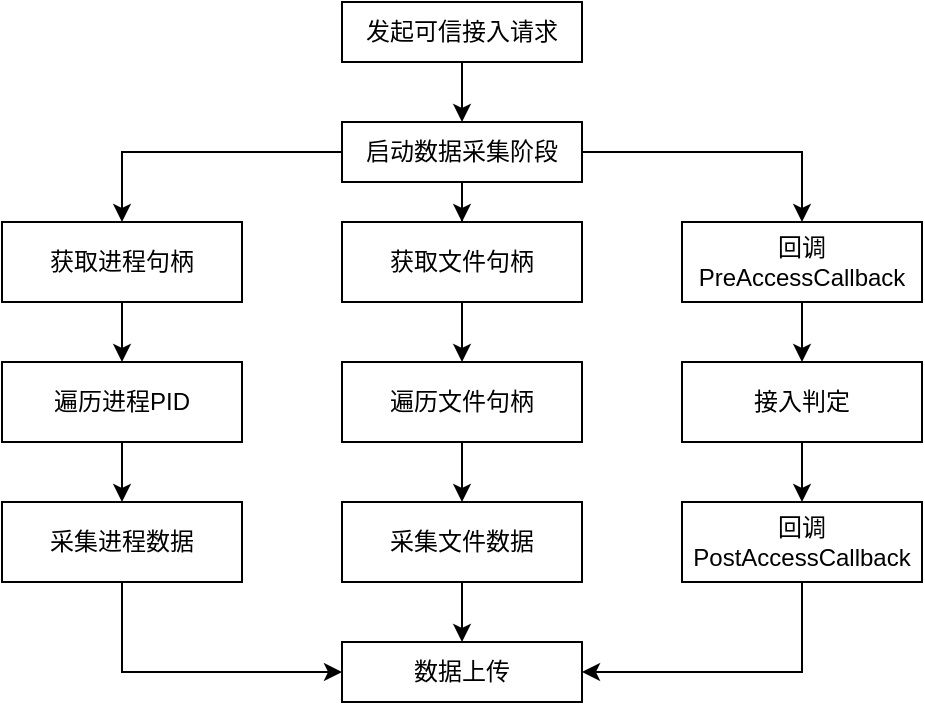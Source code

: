 <mxfile version="23.1.7" type="github">
  <diagram name="第 1 页" id="CWC5emMc-5nlQ2NkqbzQ">
    <mxGraphModel dx="1136" dy="579" grid="1" gridSize="10" guides="1" tooltips="1" connect="1" arrows="1" fold="1" page="1" pageScale="1" pageWidth="827" pageHeight="1169" math="0" shadow="0">
      <root>
        <mxCell id="0" />
        <mxCell id="1" parent="0" />
        <mxCell id="8KoYwJnWjwu7ebCnGzD--8" value="" style="edgeStyle=orthogonalEdgeStyle;rounded=0;orthogonalLoop=1;jettySize=auto;html=1;" edge="1" parent="1" source="8KoYwJnWjwu7ebCnGzD--2" target="8KoYwJnWjwu7ebCnGzD--7">
          <mxGeometry relative="1" as="geometry" />
        </mxCell>
        <mxCell id="8KoYwJnWjwu7ebCnGzD--2" value="获取进程句柄" style="rounded=0;whiteSpace=wrap;html=1;" vertex="1" parent="1">
          <mxGeometry x="210" y="300" width="120" height="40" as="geometry" />
        </mxCell>
        <mxCell id="8KoYwJnWjwu7ebCnGzD--10" value="" style="edgeStyle=orthogonalEdgeStyle;rounded=0;orthogonalLoop=1;jettySize=auto;html=1;" edge="1" parent="1" source="8KoYwJnWjwu7ebCnGzD--3" target="8KoYwJnWjwu7ebCnGzD--9">
          <mxGeometry relative="1" as="geometry" />
        </mxCell>
        <mxCell id="8KoYwJnWjwu7ebCnGzD--3" value="获取文件句柄" style="rounded=0;whiteSpace=wrap;html=1;" vertex="1" parent="1">
          <mxGeometry x="380" y="300" width="120" height="40" as="geometry" />
        </mxCell>
        <mxCell id="8KoYwJnWjwu7ebCnGzD--16" value="" style="edgeStyle=orthogonalEdgeStyle;rounded=0;orthogonalLoop=1;jettySize=auto;html=1;" edge="1" parent="1" source="8KoYwJnWjwu7ebCnGzD--4" target="8KoYwJnWjwu7ebCnGzD--15">
          <mxGeometry relative="1" as="geometry" />
        </mxCell>
        <mxCell id="8KoYwJnWjwu7ebCnGzD--4" value="回调&lt;br&gt;PreAccessCallback" style="rounded=0;whiteSpace=wrap;html=1;" vertex="1" parent="1">
          <mxGeometry x="550" y="300" width="120" height="40" as="geometry" />
        </mxCell>
        <mxCell id="8KoYwJnWjwu7ebCnGzD--19" value="" style="edgeStyle=orthogonalEdgeStyle;rounded=0;orthogonalLoop=1;jettySize=auto;html=1;" edge="1" parent="1" source="8KoYwJnWjwu7ebCnGzD--5" target="8KoYwJnWjwu7ebCnGzD--6">
          <mxGeometry relative="1" as="geometry" />
        </mxCell>
        <mxCell id="8KoYwJnWjwu7ebCnGzD--5" value="发起可信接入请求" style="rounded=0;whiteSpace=wrap;html=1;" vertex="1" parent="1">
          <mxGeometry x="380" y="190" width="120" height="30" as="geometry" />
        </mxCell>
        <mxCell id="8KoYwJnWjwu7ebCnGzD--20" style="edgeStyle=orthogonalEdgeStyle;rounded=0;orthogonalLoop=1;jettySize=auto;html=1;entryX=0.5;entryY=0;entryDx=0;entryDy=0;" edge="1" parent="1" source="8KoYwJnWjwu7ebCnGzD--6" target="8KoYwJnWjwu7ebCnGzD--2">
          <mxGeometry relative="1" as="geometry" />
        </mxCell>
        <mxCell id="8KoYwJnWjwu7ebCnGzD--21" style="edgeStyle=orthogonalEdgeStyle;rounded=0;orthogonalLoop=1;jettySize=auto;html=1;entryX=0.5;entryY=0;entryDx=0;entryDy=0;" edge="1" parent="1" source="8KoYwJnWjwu7ebCnGzD--6" target="8KoYwJnWjwu7ebCnGzD--3">
          <mxGeometry relative="1" as="geometry" />
        </mxCell>
        <mxCell id="8KoYwJnWjwu7ebCnGzD--22" style="edgeStyle=orthogonalEdgeStyle;rounded=0;orthogonalLoop=1;jettySize=auto;html=1;entryX=0.5;entryY=0;entryDx=0;entryDy=0;" edge="1" parent="1" source="8KoYwJnWjwu7ebCnGzD--6" target="8KoYwJnWjwu7ebCnGzD--4">
          <mxGeometry relative="1" as="geometry" />
        </mxCell>
        <mxCell id="8KoYwJnWjwu7ebCnGzD--6" value="启动数据采集阶段" style="rounded=0;whiteSpace=wrap;html=1;" vertex="1" parent="1">
          <mxGeometry x="380" y="250" width="120" height="30" as="geometry" />
        </mxCell>
        <mxCell id="8KoYwJnWjwu7ebCnGzD--12" value="" style="edgeStyle=orthogonalEdgeStyle;rounded=0;orthogonalLoop=1;jettySize=auto;html=1;" edge="1" parent="1" source="8KoYwJnWjwu7ebCnGzD--7" target="8KoYwJnWjwu7ebCnGzD--11">
          <mxGeometry relative="1" as="geometry" />
        </mxCell>
        <mxCell id="8KoYwJnWjwu7ebCnGzD--7" value="遍历进程PID" style="rounded=0;whiteSpace=wrap;html=1;" vertex="1" parent="1">
          <mxGeometry x="210" y="370" width="120" height="40" as="geometry" />
        </mxCell>
        <mxCell id="8KoYwJnWjwu7ebCnGzD--14" value="" style="edgeStyle=orthogonalEdgeStyle;rounded=0;orthogonalLoop=1;jettySize=auto;html=1;" edge="1" parent="1" source="8KoYwJnWjwu7ebCnGzD--9" target="8KoYwJnWjwu7ebCnGzD--13">
          <mxGeometry relative="1" as="geometry" />
        </mxCell>
        <mxCell id="8KoYwJnWjwu7ebCnGzD--9" value="遍历文件句柄" style="rounded=0;whiteSpace=wrap;html=1;" vertex="1" parent="1">
          <mxGeometry x="380" y="370" width="120" height="40" as="geometry" />
        </mxCell>
        <mxCell id="8KoYwJnWjwu7ebCnGzD--25" style="edgeStyle=orthogonalEdgeStyle;rounded=0;orthogonalLoop=1;jettySize=auto;html=1;entryX=0;entryY=0.5;entryDx=0;entryDy=0;exitX=0.5;exitY=1;exitDx=0;exitDy=0;" edge="1" parent="1" source="8KoYwJnWjwu7ebCnGzD--11" target="8KoYwJnWjwu7ebCnGzD--23">
          <mxGeometry relative="1" as="geometry" />
        </mxCell>
        <mxCell id="8KoYwJnWjwu7ebCnGzD--11" value="采集进程数据" style="rounded=0;whiteSpace=wrap;html=1;" vertex="1" parent="1">
          <mxGeometry x="210" y="440" width="120" height="40" as="geometry" />
        </mxCell>
        <mxCell id="8KoYwJnWjwu7ebCnGzD--24" value="" style="edgeStyle=orthogonalEdgeStyle;rounded=0;orthogonalLoop=1;jettySize=auto;html=1;" edge="1" parent="1" source="8KoYwJnWjwu7ebCnGzD--13" target="8KoYwJnWjwu7ebCnGzD--23">
          <mxGeometry relative="1" as="geometry" />
        </mxCell>
        <mxCell id="8KoYwJnWjwu7ebCnGzD--13" value="采集文件数据" style="rounded=0;whiteSpace=wrap;html=1;" vertex="1" parent="1">
          <mxGeometry x="380" y="440" width="120" height="40" as="geometry" />
        </mxCell>
        <mxCell id="8KoYwJnWjwu7ebCnGzD--18" value="" style="edgeStyle=orthogonalEdgeStyle;rounded=0;orthogonalLoop=1;jettySize=auto;html=1;" edge="1" parent="1" source="8KoYwJnWjwu7ebCnGzD--15" target="8KoYwJnWjwu7ebCnGzD--17">
          <mxGeometry relative="1" as="geometry" />
        </mxCell>
        <mxCell id="8KoYwJnWjwu7ebCnGzD--15" value="接入判定" style="rounded=0;whiteSpace=wrap;html=1;" vertex="1" parent="1">
          <mxGeometry x="550" y="370" width="120" height="40" as="geometry" />
        </mxCell>
        <mxCell id="8KoYwJnWjwu7ebCnGzD--26" style="edgeStyle=orthogonalEdgeStyle;rounded=0;orthogonalLoop=1;jettySize=auto;html=1;entryX=1;entryY=0.5;entryDx=0;entryDy=0;exitX=0.5;exitY=1;exitDx=0;exitDy=0;" edge="1" parent="1" source="8KoYwJnWjwu7ebCnGzD--17" target="8KoYwJnWjwu7ebCnGzD--23">
          <mxGeometry relative="1" as="geometry" />
        </mxCell>
        <mxCell id="8KoYwJnWjwu7ebCnGzD--17" value="回调&lt;br style=&quot;border-color: var(--border-color);&quot;&gt;PostAccessCallback" style="rounded=0;whiteSpace=wrap;html=1;" vertex="1" parent="1">
          <mxGeometry x="550" y="440" width="120" height="40" as="geometry" />
        </mxCell>
        <mxCell id="8KoYwJnWjwu7ebCnGzD--23" value="数据上传" style="rounded=0;whiteSpace=wrap;html=1;" vertex="1" parent="1">
          <mxGeometry x="380" y="510" width="120" height="30" as="geometry" />
        </mxCell>
      </root>
    </mxGraphModel>
  </diagram>
</mxfile>
